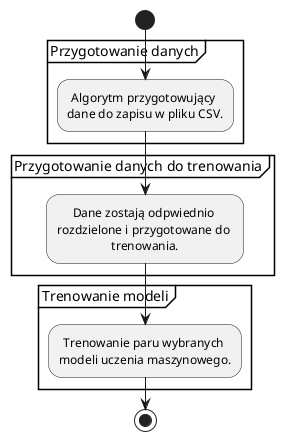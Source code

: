 @startuml

skinparam defaultTextAlignment center

start

partition "Przygotowanie danych"{
:Algorytm przygotowujący \ndane do zapisu w pliku CSV.;
}

partition "Przygotowanie danych do trenowania"{
:Dane zostają odpwiednio \nrozdzielone i przygotowane do \ntrenowania.;
}

partition "Trenowanie modeli"{
:Trenowanie paru wybranych \nmodeli uczenia maszynowego.;
}


stop

@enduml